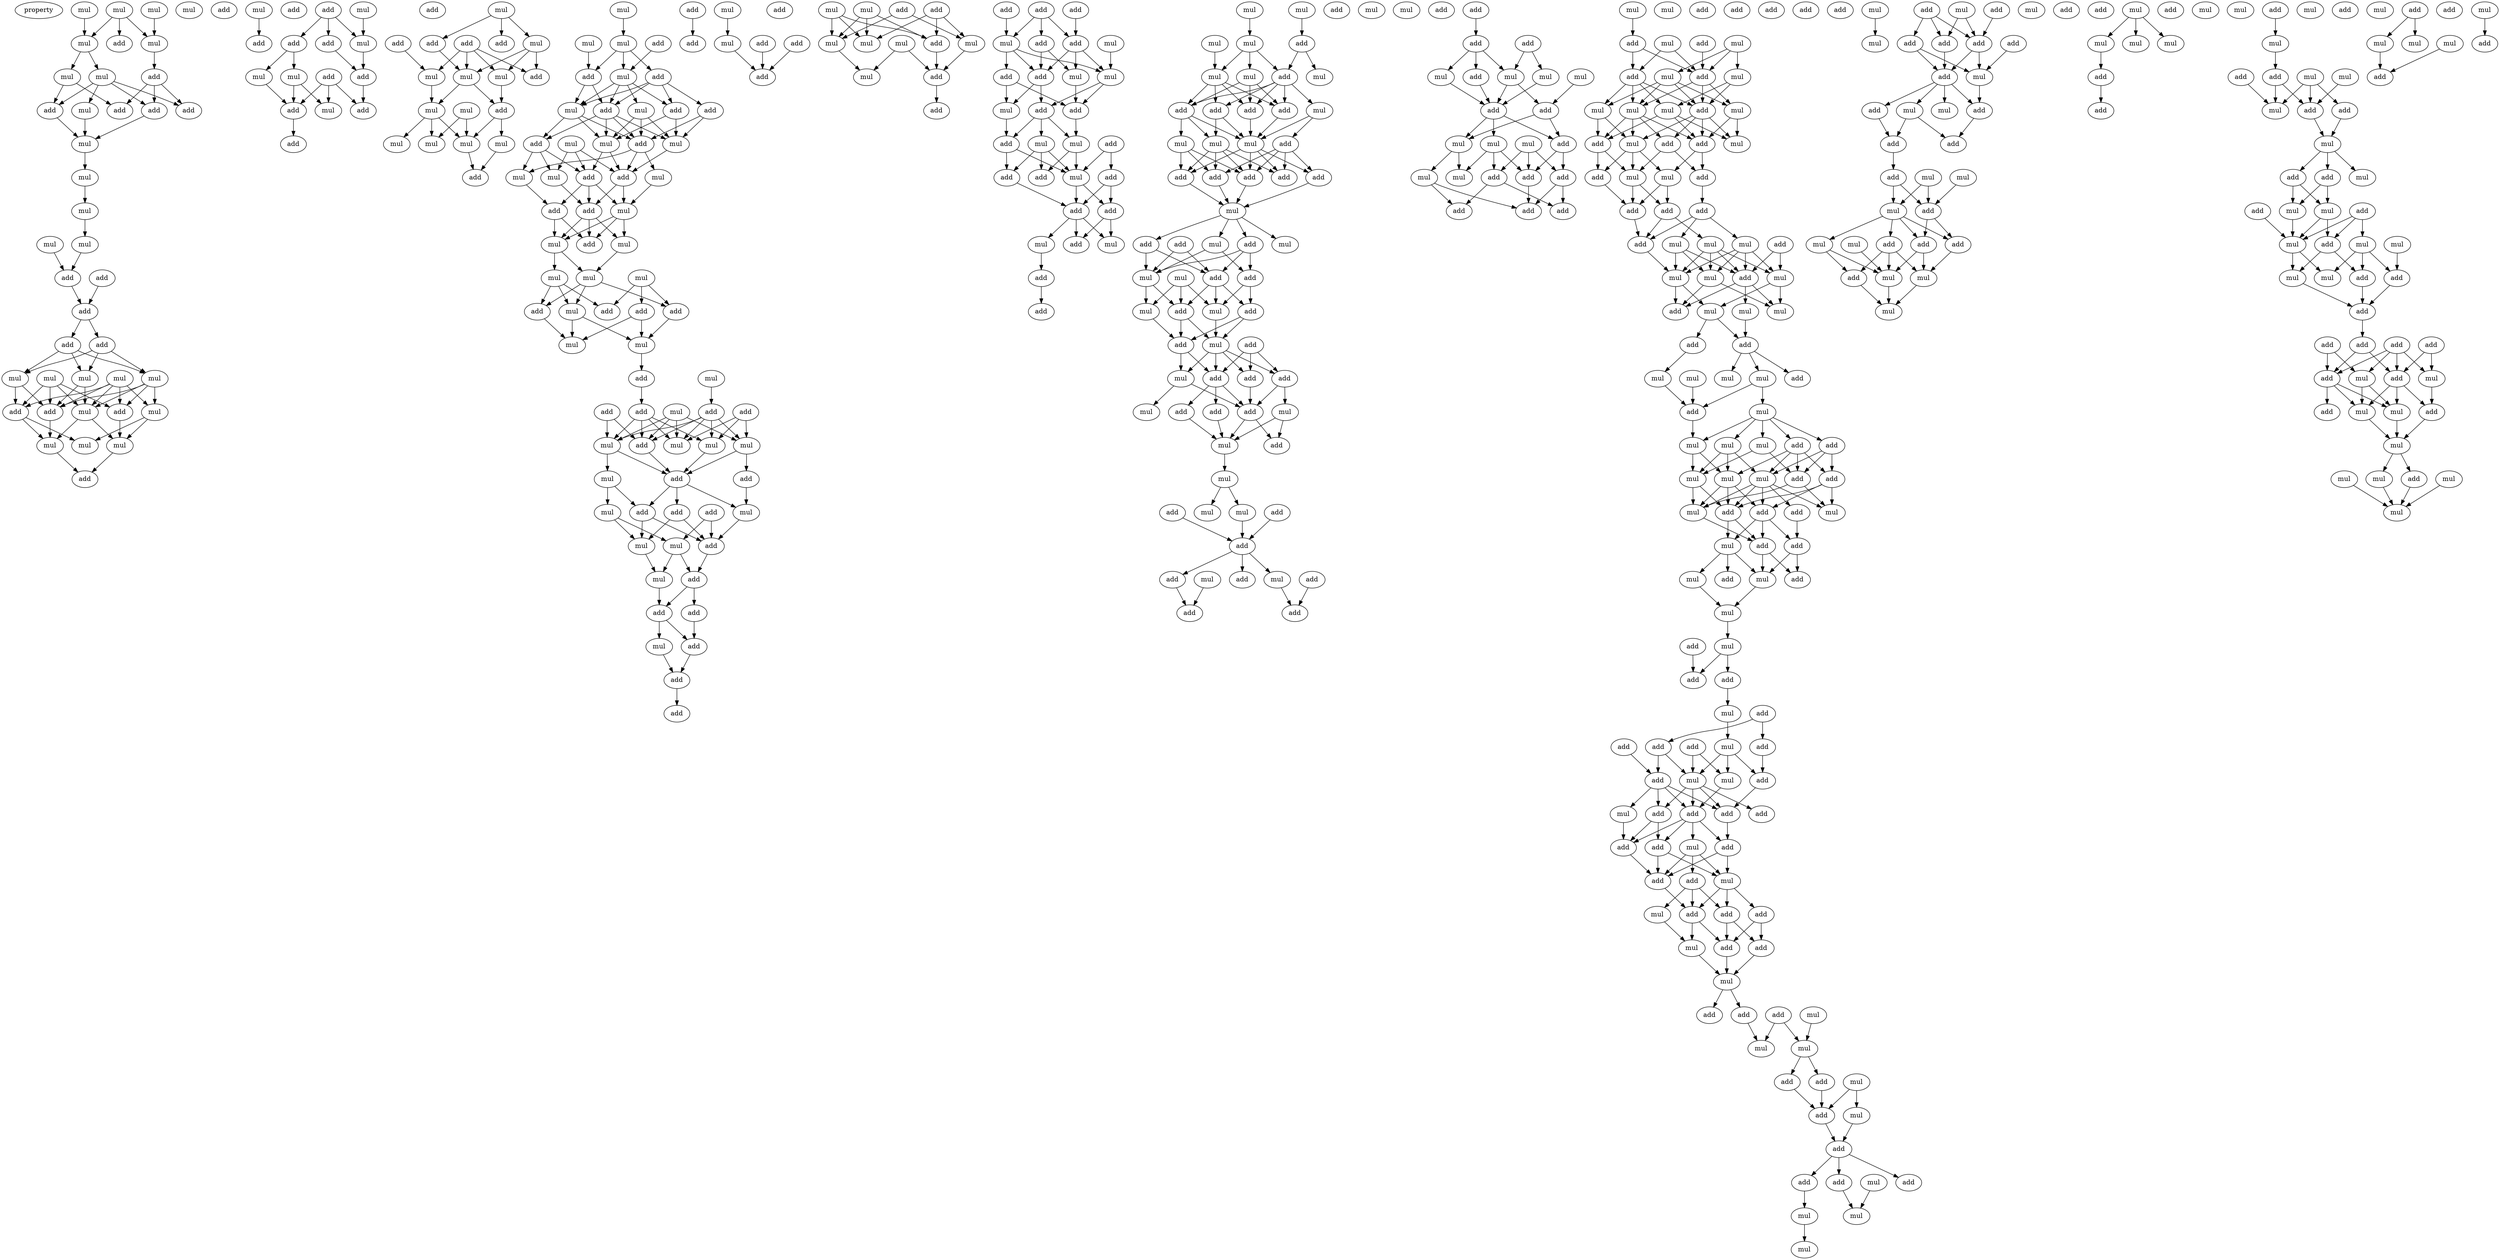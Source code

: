 digraph {
    node [fontcolor=black]
    property [mul=2,lf=1.4]
    0 [ label = mul ];
    1 [ label = mul ];
    2 [ label = mul ];
    3 [ label = add ];
    4 [ label = mul ];
    5 [ label = mul ];
    6 [ label = mul ];
    7 [ label = add ];
    8 [ label = add ];
    9 [ label = mul ];
    10 [ label = mul ];
    11 [ label = mul ];
    12 [ label = add ];
    13 [ label = add ];
    14 [ label = add ];
    15 [ label = add ];
    16 [ label = mul ];
    17 [ label = mul ];
    18 [ label = mul ];
    19 [ label = mul ];
    20 [ label = add ];
    21 [ label = mul ];
    22 [ label = mul ];
    23 [ label = add ];
    24 [ label = add ];
    25 [ label = add ];
    26 [ label = add ];
    27 [ label = add ];
    28 [ label = add ];
    29 [ label = mul ];
    30 [ label = mul ];
    31 [ label = mul ];
    32 [ label = mul ];
    33 [ label = mul ];
    34 [ label = add ];
    35 [ label = add ];
    36 [ label = add ];
    37 [ label = mul ];
    38 [ label = mul ];
    39 [ label = mul ];
    40 [ label = mul ];
    41 [ label = mul ];
    42 [ label = add ];
    43 [ label = add ];
    44 [ label = mul ];
    45 [ label = mul ];
    46 [ label = add ];
    47 [ label = add ];
    48 [ label = add ];
    49 [ label = mul ];
    50 [ label = add ];
    51 [ label = mul ];
    52 [ label = add ];
    53 [ label = add ];
    54 [ label = add ];
    55 [ label = mul ];
    56 [ label = add ];
    57 [ label = mul ];
    58 [ label = add ];
    59 [ label = mul ];
    60 [ label = add ];
    61 [ label = add ];
    62 [ label = add ];
    63 [ label = mul ];
    64 [ label = mul ];
    65 [ label = add ];
    66 [ label = mul ];
    67 [ label = mul ];
    68 [ label = add ];
    69 [ label = mul ];
    70 [ label = mul ];
    71 [ label = mul ];
    72 [ label = mul ];
    73 [ label = mul ];
    74 [ label = add ];
    75 [ label = mul ];
    76 [ label = add ];
    77 [ label = mul ];
    78 [ label = mul ];
    79 [ label = mul ];
    80 [ label = add ];
    81 [ label = add ];
    82 [ label = add ];
    83 [ label = mul ];
    84 [ label = mul ];
    85 [ label = add ];
    86 [ label = add ];
    87 [ label = mul ];
    88 [ label = mul ];
    89 [ label = mul ];
    90 [ label = add ];
    91 [ label = add ];
    92 [ label = mul ];
    93 [ label = mul ];
    94 [ label = mul ];
    95 [ label = add ];
    96 [ label = add ];
    97 [ label = add ];
    98 [ label = mul ];
    99 [ label = add ];
    100 [ label = add ];
    101 [ label = mul ];
    102 [ label = mul ];
    103 [ label = mul ];
    104 [ label = mul ];
    105 [ label = mul ];
    106 [ label = mul ];
    107 [ label = add ];
    108 [ label = add ];
    109 [ label = add ];
    110 [ label = add ];
    111 [ label = mul ];
    112 [ label = mul ];
    113 [ label = mul ];
    114 [ label = add ];
    115 [ label = mul ];
    116 [ label = add ];
    117 [ label = add ];
    118 [ label = add ];
    119 [ label = add ];
    120 [ label = mul ];
    121 [ label = mul ];
    122 [ label = mul ];
    123 [ label = mul ];
    124 [ label = add ];
    125 [ label = add ];
    126 [ label = mul ];
    127 [ label = add ];
    128 [ label = add ];
    129 [ label = mul ];
    130 [ label = add ];
    131 [ label = mul ];
    132 [ label = add ];
    133 [ label = mul ];
    134 [ label = add ];
    135 [ label = mul ];
    136 [ label = mul ];
    137 [ label = add ];
    138 [ label = add ];
    139 [ label = add ];
    140 [ label = mul ];
    141 [ label = add ];
    142 [ label = add ];
    143 [ label = add ];
    144 [ label = add ];
    145 [ label = add ];
    146 [ label = mul ];
    147 [ label = add ];
    148 [ label = add ];
    149 [ label = mul ];
    150 [ label = add ];
    151 [ label = add ];
    152 [ label = add ];
    153 [ label = add ];
    154 [ label = mul ];
    155 [ label = mul ];
    156 [ label = mul ];
    157 [ label = mul ];
    158 [ label = add ];
    159 [ label = mul ];
    160 [ label = mul ];
    161 [ label = mul ];
    162 [ label = add ];
    163 [ label = add ];
    164 [ label = add ];
    165 [ label = add ];
    166 [ label = add ];
    167 [ label = mul ];
    168 [ label = add ];
    169 [ label = mul ];
    170 [ label = add ];
    171 [ label = add ];
    172 [ label = mul ];
    173 [ label = add ];
    174 [ label = mul ];
    175 [ label = mul ];
    176 [ label = add ];
    177 [ label = add ];
    178 [ label = add ];
    179 [ label = mul ];
    180 [ label = add ];
    181 [ label = mul ];
    182 [ label = add ];
    183 [ label = add ];
    184 [ label = add ];
    185 [ label = mul ];
    186 [ label = add ];
    187 [ label = add ];
    188 [ label = add ];
    189 [ label = mul ];
    190 [ label = mul ];
    191 [ label = add ];
    192 [ label = add ];
    193 [ label = mul ];
    194 [ label = mul ];
    195 [ label = mul ];
    196 [ label = add ];
    197 [ label = mul ];
    198 [ label = add ];
    199 [ label = mul ];
    200 [ label = mul ];
    201 [ label = mul ];
    202 [ label = add ];
    203 [ label = add ];
    204 [ label = add ];
    205 [ label = add ];
    206 [ label = add ];
    207 [ label = mul ];
    208 [ label = add ];
    209 [ label = mul ];
    210 [ label = mul ];
    211 [ label = mul ];
    212 [ label = add ];
    213 [ label = add ];
    214 [ label = add ];
    215 [ label = add ];
    216 [ label = add ];
    217 [ label = mul ];
    218 [ label = add ];
    219 [ label = add ];
    220 [ label = mul ];
    221 [ label = add ];
    222 [ label = mul ];
    223 [ label = mul ];
    224 [ label = mul ];
    225 [ label = add ];
    226 [ label = add ];
    227 [ label = mul ];
    228 [ label = add ];
    229 [ label = mul ];
    230 [ label = add ];
    231 [ label = mul ];
    232 [ label = add ];
    233 [ label = add ];
    234 [ label = add ];
    235 [ label = mul ];
    236 [ label = add ];
    237 [ label = add ];
    238 [ label = mul ];
    239 [ label = add ];
    240 [ label = mul ];
    241 [ label = add ];
    242 [ label = add ];
    243 [ label = add ];
    244 [ label = mul ];
    245 [ label = mul ];
    246 [ label = mul ];
    247 [ label = add ];
    248 [ label = add ];
    249 [ label = mul ];
    250 [ label = mul ];
    251 [ label = add ];
    252 [ label = mul ];
    253 [ label = mul ];
    254 [ label = add ];
    255 [ label = add ];
    256 [ label = add ];
    257 [ label = mul ];
    258 [ label = add ];
    259 [ label = add ];
    260 [ label = add ];
    261 [ label = add ];
    262 [ label = add ];
    263 [ label = add ];
    264 [ label = mul ];
    265 [ label = add ];
    266 [ label = mul ];
    267 [ label = mul ];
    268 [ label = mul ];
    269 [ label = add ];
    270 [ label = add ];
    271 [ label = mul ];
    272 [ label = add ];
    273 [ label = mul ];
    274 [ label = mul ];
    275 [ label = add ];
    276 [ label = mul ];
    277 [ label = add ];
    278 [ label = mul ];
    279 [ label = add ];
    280 [ label = add ];
    281 [ label = add ];
    282 [ label = add ];
    283 [ label = mul ];
    284 [ label = add ];
    285 [ label = add ];
    286 [ label = mul ];
    287 [ label = mul ];
    288 [ label = mul ];
    289 [ label = mul ];
    290 [ label = add ];
    291 [ label = add ];
    292 [ label = mul ];
    293 [ label = mul ];
    294 [ label = mul ];
    295 [ label = mul ];
    296 [ label = add ];
    297 [ label = mul ];
    298 [ label = add ];
    299 [ label = mul ];
    300 [ label = add ];
    301 [ label = add ];
    302 [ label = add ];
    303 [ label = add ];
    304 [ label = mul ];
    305 [ label = mul ];
    306 [ label = add ];
    307 [ label = add ];
    308 [ label = add ];
    309 [ label = mul ];
    310 [ label = mul ];
    311 [ label = mul ];
    312 [ label = add ];
    313 [ label = add ];
    314 [ label = add ];
    315 [ label = mul ];
    316 [ label = mul ];
    317 [ label = mul ];
    318 [ label = add ];
    319 [ label = mul ];
    320 [ label = mul ];
    321 [ label = mul ];
    322 [ label = add ];
    323 [ label = add ];
    324 [ label = mul ];
    325 [ label = mul ];
    326 [ label = mul ];
    327 [ label = mul ];
    328 [ label = add ];
    329 [ label = add ];
    330 [ label = mul ];
    331 [ label = add ];
    332 [ label = mul ];
    333 [ label = mul ];
    334 [ label = add ];
    335 [ label = mul ];
    336 [ label = add ];
    337 [ label = mul ];
    338 [ label = mul ];
    339 [ label = mul ];
    340 [ label = add ];
    341 [ label = add ];
    342 [ label = mul ];
    343 [ label = add ];
    344 [ label = mul ];
    345 [ label = add ];
    346 [ label = add ];
    347 [ label = add ];
    348 [ label = mul ];
    349 [ label = add ];
    350 [ label = mul ];
    351 [ label = mul ];
    352 [ label = mul ];
    353 [ label = add ];
    354 [ label = mul ];
    355 [ label = add ];
    356 [ label = mul ];
    357 [ label = add ];
    358 [ label = add ];
    359 [ label = add ];
    360 [ label = mul ];
    361 [ label = add ];
    362 [ label = add ];
    363 [ label = add ];
    364 [ label = mul ];
    365 [ label = add ];
    366 [ label = add ];
    367 [ label = add ];
    368 [ label = mul ];
    369 [ label = mul ];
    370 [ label = add ];
    371 [ label = mul ];
    372 [ label = add ];
    373 [ label = add ];
    374 [ label = add ];
    375 [ label = mul ];
    376 [ label = add ];
    377 [ label = add ];
    378 [ label = add ];
    379 [ label = add ];
    380 [ label = mul ];
    381 [ label = add ];
    382 [ label = add ];
    383 [ label = mul ];
    384 [ label = add ];
    385 [ label = add ];
    386 [ label = mul ];
    387 [ label = add ];
    388 [ label = add ];
    389 [ label = mul ];
    390 [ label = add ];
    391 [ label = add ];
    392 [ label = mul ];
    393 [ label = add ];
    394 [ label = mul ];
    395 [ label = mul ];
    396 [ label = add ];
    397 [ label = add ];
    398 [ label = mul ];
    399 [ label = add ];
    400 [ label = add ];
    401 [ label = mul ];
    402 [ label = add ];
    403 [ label = add ];
    404 [ label = add ];
    405 [ label = add ];
    406 [ label = add ];
    407 [ label = mul ];
    408 [ label = mul ];
    409 [ label = mul ];
    410 [ label = mul ];
    411 [ label = add ];
    412 [ label = add ];
    413 [ label = add ];
    414 [ label = mul ];
    415 [ label = add ];
    416 [ label = mul ];
    417 [ label = mul ];
    418 [ label = add ];
    419 [ label = add ];
    420 [ label = mul ];
    421 [ label = add ];
    422 [ label = add ];
    423 [ label = add ];
    424 [ label = add ];
    425 [ label = mul ];
    426 [ label = mul ];
    427 [ label = add ];
    428 [ label = add ];
    429 [ label = mul ];
    430 [ label = add ];
    431 [ label = add ];
    432 [ label = add ];
    433 [ label = mul ];
    434 [ label = mul ];
    435 [ label = add ];
    436 [ label = add ];
    437 [ label = mul ];
    438 [ label = add ];
    439 [ label = add ];
    440 [ label = mul ];
    441 [ label = add ];
    442 [ label = mul ];
    443 [ label = add ];
    444 [ label = mul ];
    445 [ label = mul ];
    446 [ label = add ];
    447 [ label = mul ];
    448 [ label = mul ];
    449 [ label = mul ];
    450 [ label = mul ];
    451 [ label = add ];
    452 [ label = mul ];
    453 [ label = mul ];
    454 [ label = add ];
    455 [ label = add ];
    456 [ label = mul ];
    457 [ label = add ];
    458 [ label = mul ];
    459 [ label = add ];
    460 [ label = mul ];
    461 [ label = add ];
    462 [ label = add ];
    463 [ label = mul ];
    464 [ label = mul ];
    465 [ label = add ];
    466 [ label = add ];
    467 [ label = mul ];
    468 [ label = mul ];
    469 [ label = add ];
    470 [ label = add ];
    471 [ label = mul ];
    472 [ label = add ];
    473 [ label = mul ];
    474 [ label = add ];
    475 [ label = mul ];
    476 [ label = mul ];
    477 [ label = mul ];
    478 [ label = add ];
    479 [ label = mul ];
    480 [ label = mul ];
    481 [ label = mul ];
    482 [ label = add ];
    483 [ label = add ];
    484 [ label = add ];
    485 [ label = add ];
    486 [ label = add ];
    487 [ label = add ];
    488 [ label = add ];
    489 [ label = mul ];
    490 [ label = add ];
    491 [ label = mul ];
    492 [ label = mul ];
    493 [ label = add ];
    494 [ label = mul ];
    495 [ label = add ];
    496 [ label = mul ];
    497 [ label = add ];
    498 [ label = mul ];
    499 [ label = mul ];
    500 [ label = mul ];
    501 [ label = add ];
    502 [ label = mul ];
    503 [ label = mul ];
    504 [ label = add ];
    505 [ label = add ];
    506 [ label = mul ];
    507 [ label = mul ];
    508 [ label = mul ];
    509 [ label = mul ];
    510 [ label = add ];
    511 [ label = add ];
    0 -> 5 [ name = 0 ];
    2 -> 6 [ name = 1 ];
    4 -> 5 [ name = 2 ];
    4 -> 6 [ name = 3 ];
    4 -> 7 [ name = 4 ];
    5 -> 9 [ name = 5 ];
    5 -> 10 [ name = 6 ];
    6 -> 8 [ name = 7 ];
    8 -> 12 [ name = 8 ];
    8 -> 13 [ name = 9 ];
    8 -> 14 [ name = 10 ];
    9 -> 12 [ name = 11 ];
    9 -> 15 [ name = 12 ];
    10 -> 11 [ name = 13 ];
    10 -> 13 [ name = 14 ];
    10 -> 14 [ name = 15 ];
    10 -> 15 [ name = 16 ];
    11 -> 16 [ name = 17 ];
    14 -> 16 [ name = 18 ];
    15 -> 16 [ name = 19 ];
    16 -> 18 [ name = 20 ];
    17 -> 20 [ name = 21 ];
    18 -> 19 [ name = 22 ];
    19 -> 22 [ name = 23 ];
    21 -> 23 [ name = 24 ];
    22 -> 23 [ name = 25 ];
    23 -> 25 [ name = 26 ];
    24 -> 25 [ name = 27 ];
    25 -> 26 [ name = 28 ];
    25 -> 28 [ name = 29 ];
    26 -> 29 [ name = 30 ];
    26 -> 30 [ name = 31 ];
    26 -> 33 [ name = 32 ];
    28 -> 29 [ name = 33 ];
    28 -> 30 [ name = 34 ];
    28 -> 33 [ name = 35 ];
    29 -> 34 [ name = 36 ];
    29 -> 37 [ name = 37 ];
    30 -> 34 [ name = 38 ];
    30 -> 36 [ name = 39 ];
    30 -> 37 [ name = 40 ];
    30 -> 38 [ name = 41 ];
    31 -> 34 [ name = 42 ];
    31 -> 35 [ name = 43 ];
    31 -> 36 [ name = 44 ];
    31 -> 37 [ name = 45 ];
    31 -> 38 [ name = 46 ];
    32 -> 34 [ name = 47 ];
    32 -> 35 [ name = 48 ];
    32 -> 36 [ name = 49 ];
    32 -> 37 [ name = 50 ];
    33 -> 34 [ name = 51 ];
    33 -> 35 [ name = 52 ];
    34 -> 40 [ name = 53 ];
    35 -> 39 [ name = 54 ];
    35 -> 40 [ name = 55 ];
    36 -> 41 [ name = 56 ];
    37 -> 40 [ name = 57 ];
    37 -> 41 [ name = 58 ];
    38 -> 39 [ name = 59 ];
    38 -> 41 [ name = 60 ];
    40 -> 42 [ name = 61 ];
    41 -> 42 [ name = 62 ];
    43 -> 45 [ name = 63 ];
    43 -> 46 [ name = 64 ];
    43 -> 47 [ name = 65 ];
    44 -> 45 [ name = 66 ];
    45 -> 50 [ name = 67 ];
    46 -> 50 [ name = 68 ];
    47 -> 49 [ name = 69 ];
    47 -> 51 [ name = 70 ];
    48 -> 53 [ name = 71 ];
    48 -> 54 [ name = 72 ];
    48 -> 55 [ name = 73 ];
    49 -> 53 [ name = 74 ];
    49 -> 55 [ name = 75 ];
    50 -> 54 [ name = 76 ];
    51 -> 53 [ name = 77 ];
    53 -> 56 [ name = 78 ];
    57 -> 59 [ name = 79 ];
    57 -> 61 [ name = 80 ];
    57 -> 62 [ name = 81 ];
    58 -> 63 [ name = 82 ];
    59 -> 64 [ name = 83 ];
    59 -> 65 [ name = 84 ];
    59 -> 66 [ name = 85 ];
    60 -> 63 [ name = 86 ];
    60 -> 64 [ name = 87 ];
    60 -> 65 [ name = 88 ];
    60 -> 66 [ name = 89 ];
    62 -> 64 [ name = 90 ];
    63 -> 67 [ name = 91 ];
    64 -> 67 [ name = 92 ];
    64 -> 68 [ name = 93 ];
    66 -> 68 [ name = 94 ];
    67 -> 71 [ name = 95 ];
    67 -> 72 [ name = 96 ];
    67 -> 73 [ name = 97 ];
    68 -> 70 [ name = 98 ];
    68 -> 72 [ name = 99 ];
    69 -> 71 [ name = 100 ];
    69 -> 72 [ name = 101 ];
    70 -> 74 [ name = 102 ];
    72 -> 74 [ name = 103 ];
    75 -> 78 [ name = 104 ];
    76 -> 79 [ name = 105 ];
    77 -> 81 [ name = 106 ];
    78 -> 79 [ name = 107 ];
    78 -> 80 [ name = 108 ];
    78 -> 81 [ name = 109 ];
    79 -> 82 [ name = 110 ];
    79 -> 83 [ name = 111 ];
    79 -> 84 [ name = 112 ];
    79 -> 85 [ name = 113 ];
    80 -> 82 [ name = 114 ];
    80 -> 84 [ name = 115 ];
    80 -> 85 [ name = 116 ];
    80 -> 86 [ name = 117 ];
    81 -> 82 [ name = 118 ];
    81 -> 84 [ name = 119 ];
    82 -> 87 [ name = 120 ];
    82 -> 88 [ name = 121 ];
    82 -> 90 [ name = 122 ];
    82 -> 91 [ name = 123 ];
    83 -> 87 [ name = 124 ];
    83 -> 88 [ name = 125 ];
    83 -> 90 [ name = 126 ];
    84 -> 87 [ name = 127 ];
    84 -> 90 [ name = 128 ];
    84 -> 91 [ name = 129 ];
    85 -> 87 [ name = 130 ];
    85 -> 88 [ name = 131 ];
    86 -> 88 [ name = 132 ];
    86 -> 90 [ name = 133 ];
    87 -> 95 [ name = 134 ];
    87 -> 96 [ name = 135 ];
    88 -> 95 [ name = 136 ];
    89 -> 94 [ name = 137 ];
    89 -> 95 [ name = 138 ];
    89 -> 96 [ name = 139 ];
    90 -> 92 [ name = 140 ];
    90 -> 93 [ name = 141 ];
    90 -> 95 [ name = 142 ];
    91 -> 92 [ name = 143 ];
    91 -> 94 [ name = 144 ];
    91 -> 96 [ name = 145 ];
    92 -> 97 [ name = 146 ];
    93 -> 98 [ name = 147 ];
    94 -> 99 [ name = 148 ];
    95 -> 98 [ name = 149 ];
    95 -> 99 [ name = 150 ];
    96 -> 97 [ name = 151 ];
    96 -> 98 [ name = 152 ];
    96 -> 99 [ name = 153 ];
    97 -> 100 [ name = 154 ];
    97 -> 101 [ name = 155 ];
    98 -> 100 [ name = 156 ];
    98 -> 101 [ name = 157 ];
    98 -> 102 [ name = 158 ];
    99 -> 100 [ name = 159 ];
    99 -> 101 [ name = 160 ];
    99 -> 102 [ name = 161 ];
    101 -> 103 [ name = 162 ];
    101 -> 105 [ name = 163 ];
    102 -> 105 [ name = 164 ];
    103 -> 106 [ name = 165 ];
    103 -> 109 [ name = 166 ];
    103 -> 110 [ name = 167 ];
    104 -> 107 [ name = 168 ];
    104 -> 108 [ name = 169 ];
    104 -> 110 [ name = 170 ];
    105 -> 106 [ name = 171 ];
    105 -> 108 [ name = 172 ];
    105 -> 109 [ name = 173 ];
    106 -> 111 [ name = 174 ];
    106 -> 112 [ name = 175 ];
    107 -> 111 [ name = 176 ];
    107 -> 112 [ name = 177 ];
    108 -> 111 [ name = 178 ];
    109 -> 112 [ name = 179 ];
    111 -> 114 [ name = 180 ];
    113 -> 118 [ name = 181 ];
    114 -> 119 [ name = 182 ];
    115 -> 120 [ name = 183 ];
    115 -> 122 [ name = 184 ];
    115 -> 123 [ name = 185 ];
    115 -> 124 [ name = 186 ];
    116 -> 123 [ name = 187 ];
    116 -> 124 [ name = 188 ];
    117 -> 120 [ name = 189 ];
    117 -> 121 [ name = 190 ];
    117 -> 122 [ name = 191 ];
    118 -> 120 [ name = 192 ];
    118 -> 121 [ name = 193 ];
    118 -> 122 [ name = 194 ];
    118 -> 123 [ name = 195 ];
    118 -> 124 [ name = 196 ];
    119 -> 121 [ name = 197 ];
    119 -> 122 [ name = 198 ];
    119 -> 123 [ name = 199 ];
    119 -> 124 [ name = 200 ];
    120 -> 125 [ name = 201 ];
    120 -> 127 [ name = 202 ];
    121 -> 127 [ name = 203 ];
    123 -> 126 [ name = 204 ];
    123 -> 127 [ name = 205 ];
    124 -> 127 [ name = 206 ];
    125 -> 129 [ name = 207 ];
    126 -> 131 [ name = 208 ];
    126 -> 132 [ name = 209 ];
    127 -> 128 [ name = 210 ];
    127 -> 129 [ name = 211 ];
    127 -> 132 [ name = 212 ];
    128 -> 134 [ name = 213 ];
    128 -> 135 [ name = 214 ];
    129 -> 134 [ name = 215 ];
    130 -> 133 [ name = 216 ];
    130 -> 134 [ name = 217 ];
    131 -> 133 [ name = 218 ];
    131 -> 135 [ name = 219 ];
    132 -> 134 [ name = 220 ];
    132 -> 135 [ name = 221 ];
    133 -> 136 [ name = 222 ];
    133 -> 137 [ name = 223 ];
    134 -> 137 [ name = 224 ];
    135 -> 136 [ name = 225 ];
    136 -> 138 [ name = 226 ];
    137 -> 138 [ name = 227 ];
    137 -> 139 [ name = 228 ];
    138 -> 140 [ name = 229 ];
    138 -> 141 [ name = 230 ];
    139 -> 141 [ name = 231 ];
    140 -> 142 [ name = 232 ];
    141 -> 142 [ name = 233 ];
    142 -> 143 [ name = 234 ];
    144 -> 145 [ name = 235 ];
    146 -> 149 [ name = 236 ];
    147 -> 150 [ name = 237 ];
    148 -> 150 [ name = 238 ];
    149 -> 150 [ name = 239 ];
    152 -> 156 [ name = 240 ];
    152 -> 160 [ name = 241 ];
    153 -> 156 [ name = 242 ];
    153 -> 157 [ name = 243 ];
    153 -> 158 [ name = 244 ];
    154 -> 157 [ name = 245 ];
    154 -> 158 [ name = 246 ];
    154 -> 160 [ name = 247 ];
    155 -> 157 [ name = 248 ];
    155 -> 158 [ name = 249 ];
    155 -> 160 [ name = 250 ];
    156 -> 162 [ name = 251 ];
    158 -> 162 [ name = 252 ];
    159 -> 161 [ name = 253 ];
    159 -> 162 [ name = 254 ];
    160 -> 161 [ name = 255 ];
    162 -> 163 [ name = 256 ];
    164 -> 169 [ name = 257 ];
    165 -> 168 [ name = 258 ];
    165 -> 169 [ name = 259 ];
    165 -> 170 [ name = 260 ];
    166 -> 168 [ name = 261 ];
    167 -> 172 [ name = 262 ];
    168 -> 171 [ name = 263 ];
    168 -> 172 [ name = 264 ];
    168 -> 174 [ name = 265 ];
    169 -> 171 [ name = 266 ];
    169 -> 172 [ name = 267 ];
    169 -> 173 [ name = 268 ];
    170 -> 171 [ name = 269 ];
    170 -> 174 [ name = 270 ];
    171 -> 175 [ name = 271 ];
    171 -> 177 [ name = 272 ];
    172 -> 176 [ name = 273 ];
    172 -> 177 [ name = 274 ];
    173 -> 175 [ name = 275 ];
    173 -> 176 [ name = 276 ];
    174 -> 176 [ name = 277 ];
    175 -> 180 [ name = 278 ];
    176 -> 181 [ name = 279 ];
    177 -> 179 [ name = 280 ];
    177 -> 180 [ name = 281 ];
    177 -> 181 [ name = 282 ];
    178 -> 184 [ name = 283 ];
    178 -> 185 [ name = 284 ];
    179 -> 182 [ name = 285 ];
    179 -> 183 [ name = 286 ];
    179 -> 185 [ name = 287 ];
    180 -> 182 [ name = 288 ];
    180 -> 185 [ name = 289 ];
    181 -> 183 [ name = 290 ];
    181 -> 185 [ name = 291 ];
    182 -> 186 [ name = 292 ];
    184 -> 186 [ name = 293 ];
    184 -> 187 [ name = 294 ];
    185 -> 186 [ name = 295 ];
    185 -> 187 [ name = 296 ];
    186 -> 188 [ name = 297 ];
    186 -> 189 [ name = 298 ];
    186 -> 190 [ name = 299 ];
    187 -> 188 [ name = 300 ];
    187 -> 189 [ name = 301 ];
    190 -> 191 [ name = 302 ];
    191 -> 192 [ name = 303 ];
    193 -> 195 [ name = 304 ];
    194 -> 198 [ name = 305 ];
    195 -> 200 [ name = 306 ];
    195 -> 201 [ name = 307 ];
    195 -> 202 [ name = 308 ];
    197 -> 200 [ name = 309 ];
    198 -> 199 [ name = 310 ];
    198 -> 202 [ name = 311 ];
    200 -> 203 [ name = 312 ];
    200 -> 204 [ name = 313 ];
    200 -> 205 [ name = 314 ];
    200 -> 206 [ name = 315 ];
    201 -> 203 [ name = 316 ];
    201 -> 204 [ name = 317 ];
    201 -> 205 [ name = 318 ];
    202 -> 203 [ name = 319 ];
    202 -> 204 [ name = 320 ];
    202 -> 205 [ name = 321 ];
    202 -> 206 [ name = 322 ];
    202 -> 207 [ name = 323 ];
    203 -> 209 [ name = 324 ];
    203 -> 210 [ name = 325 ];
    203 -> 211 [ name = 326 ];
    204 -> 210 [ name = 327 ];
    205 -> 210 [ name = 328 ];
    206 -> 210 [ name = 329 ];
    206 -> 211 [ name = 330 ];
    207 -> 208 [ name = 331 ];
    207 -> 210 [ name = 332 ];
    208 -> 212 [ name = 333 ];
    208 -> 213 [ name = 334 ];
    208 -> 214 [ name = 335 ];
    208 -> 215 [ name = 336 ];
    209 -> 212 [ name = 337 ];
    209 -> 215 [ name = 338 ];
    209 -> 216 [ name = 339 ];
    210 -> 213 [ name = 340 ];
    210 -> 214 [ name = 341 ];
    210 -> 215 [ name = 342 ];
    210 -> 216 [ name = 343 ];
    211 -> 212 [ name = 344 ];
    211 -> 213 [ name = 345 ];
    211 -> 215 [ name = 346 ];
    211 -> 216 [ name = 347 ];
    212 -> 217 [ name = 348 ];
    214 -> 217 [ name = 349 ];
    215 -> 217 [ name = 350 ];
    216 -> 217 [ name = 351 ];
    217 -> 218 [ name = 352 ];
    217 -> 220 [ name = 353 ];
    217 -> 221 [ name = 354 ];
    217 -> 222 [ name = 355 ];
    218 -> 223 [ name = 356 ];
    218 -> 225 [ name = 357 ];
    218 -> 226 [ name = 358 ];
    219 -> 223 [ name = 359 ];
    219 -> 226 [ name = 360 ];
    221 -> 223 [ name = 361 ];
    221 -> 226 [ name = 362 ];
    222 -> 223 [ name = 363 ];
    222 -> 225 [ name = 364 ];
    223 -> 228 [ name = 365 ];
    223 -> 229 [ name = 366 ];
    224 -> 227 [ name = 367 ];
    224 -> 228 [ name = 368 ];
    224 -> 229 [ name = 369 ];
    225 -> 227 [ name = 370 ];
    225 -> 230 [ name = 371 ];
    226 -> 227 [ name = 372 ];
    226 -> 228 [ name = 373 ];
    226 -> 230 [ name = 374 ];
    227 -> 231 [ name = 375 ];
    228 -> 231 [ name = 376 ];
    228 -> 232 [ name = 377 ];
    229 -> 232 [ name = 378 ];
    230 -> 231 [ name = 379 ];
    230 -> 232 [ name = 380 ];
    231 -> 234 [ name = 381 ];
    231 -> 235 [ name = 382 ];
    231 -> 236 [ name = 383 ];
    231 -> 237 [ name = 384 ];
    232 -> 234 [ name = 385 ];
    232 -> 235 [ name = 386 ];
    233 -> 234 [ name = 387 ];
    233 -> 236 [ name = 388 ];
    233 -> 237 [ name = 389 ];
    234 -> 239 [ name = 390 ];
    234 -> 241 [ name = 391 ];
    234 -> 242 [ name = 392 ];
    235 -> 240 [ name = 393 ];
    235 -> 242 [ name = 394 ];
    236 -> 238 [ name = 395 ];
    236 -> 242 [ name = 396 ];
    237 -> 242 [ name = 397 ];
    238 -> 243 [ name = 398 ];
    238 -> 244 [ name = 399 ];
    239 -> 244 [ name = 400 ];
    241 -> 244 [ name = 401 ];
    242 -> 243 [ name = 402 ];
    242 -> 244 [ name = 403 ];
    244 -> 245 [ name = 404 ];
    245 -> 249 [ name = 405 ];
    245 -> 250 [ name = 406 ];
    247 -> 251 [ name = 407 ];
    248 -> 251 [ name = 408 ];
    249 -> 251 [ name = 409 ];
    251 -> 253 [ name = 410 ];
    251 -> 254 [ name = 411 ];
    251 -> 256 [ name = 412 ];
    252 -> 258 [ name = 413 ];
    253 -> 259 [ name = 414 ];
    254 -> 258 [ name = 415 ];
    255 -> 259 [ name = 416 ];
    261 -> 263 [ name = 417 ];
    262 -> 266 [ name = 418 ];
    262 -> 267 [ name = 419 ];
    263 -> 265 [ name = 420 ];
    263 -> 266 [ name = 421 ];
    263 -> 268 [ name = 422 ];
    264 -> 270 [ name = 423 ];
    265 -> 269 [ name = 424 ];
    266 -> 269 [ name = 425 ];
    266 -> 270 [ name = 426 ];
    267 -> 269 [ name = 427 ];
    268 -> 269 [ name = 428 ];
    269 -> 271 [ name = 429 ];
    269 -> 272 [ name = 430 ];
    269 -> 274 [ name = 431 ];
    270 -> 272 [ name = 432 ];
    270 -> 274 [ name = 433 ];
    271 -> 275 [ name = 434 ];
    271 -> 276 [ name = 435 ];
    271 -> 279 [ name = 436 ];
    272 -> 277 [ name = 437 ];
    272 -> 279 [ name = 438 ];
    273 -> 275 [ name = 439 ];
    273 -> 277 [ name = 440 ];
    273 -> 279 [ name = 441 ];
    274 -> 276 [ name = 442 ];
    274 -> 278 [ name = 443 ];
    275 -> 281 [ name = 444 ];
    275 -> 282 [ name = 445 ];
    277 -> 280 [ name = 446 ];
    277 -> 282 [ name = 447 ];
    278 -> 280 [ name = 448 ];
    278 -> 281 [ name = 449 ];
    279 -> 280 [ name = 450 ];
    283 -> 285 [ name = 451 ];
    284 -> 290 [ name = 452 ];
    285 -> 290 [ name = 453 ];
    285 -> 291 [ name = 454 ];
    286 -> 288 [ name = 455 ];
    286 -> 289 [ name = 456 ];
    286 -> 290 [ name = 457 ];
    287 -> 290 [ name = 458 ];
    287 -> 291 [ name = 459 ];
    288 -> 292 [ name = 460 ];
    288 -> 294 [ name = 461 ];
    288 -> 295 [ name = 462 ];
    288 -> 296 [ name = 463 ];
    289 -> 293 [ name = 464 ];
    289 -> 296 [ name = 465 ];
    290 -> 292 [ name = 466 ];
    290 -> 295 [ name = 467 ];
    290 -> 296 [ name = 468 ];
    291 -> 293 [ name = 469 ];
    291 -> 294 [ name = 470 ];
    291 -> 295 [ name = 471 ];
    291 -> 296 [ name = 472 ];
    292 -> 298 [ name = 473 ];
    292 -> 299 [ name = 474 ];
    293 -> 298 [ name = 475 ];
    293 -> 299 [ name = 476 ];
    293 -> 301 [ name = 477 ];
    294 -> 297 [ name = 478 ];
    294 -> 301 [ name = 479 ];
    295 -> 297 [ name = 480 ];
    295 -> 298 [ name = 481 ];
    295 -> 300 [ name = 482 ];
    295 -> 301 [ name = 483 ];
    296 -> 297 [ name = 484 ];
    296 -> 298 [ name = 485 ];
    296 -> 299 [ name = 486 ];
    296 -> 300 [ name = 487 ];
    297 -> 302 [ name = 488 ];
    297 -> 304 [ name = 489 ];
    297 -> 305 [ name = 490 ];
    298 -> 303 [ name = 491 ];
    298 -> 304 [ name = 492 ];
    300 -> 303 [ name = 493 ];
    300 -> 305 [ name = 494 ];
    301 -> 302 [ name = 495 ];
    301 -> 305 [ name = 496 ];
    302 -> 307 [ name = 497 ];
    303 -> 306 [ name = 498 ];
    304 -> 307 [ name = 499 ];
    304 -> 308 [ name = 500 ];
    305 -> 307 [ name = 501 ];
    305 -> 308 [ name = 502 ];
    306 -> 309 [ name = 503 ];
    306 -> 311 [ name = 504 ];
    306 -> 312 [ name = 505 ];
    307 -> 312 [ name = 506 ];
    308 -> 310 [ name = 507 ];
    308 -> 312 [ name = 508 ];
    309 -> 314 [ name = 509 ];
    309 -> 315 [ name = 510 ];
    309 -> 316 [ name = 511 ];
    310 -> 314 [ name = 512 ];
    310 -> 315 [ name = 513 ];
    310 -> 316 [ name = 514 ];
    310 -> 317 [ name = 515 ];
    311 -> 314 [ name = 516 ];
    311 -> 315 [ name = 517 ];
    311 -> 316 [ name = 518 ];
    311 -> 317 [ name = 519 ];
    312 -> 316 [ name = 520 ];
    313 -> 314 [ name = 521 ];
    313 -> 317 [ name = 522 ];
    314 -> 318 [ name = 523 ];
    314 -> 320 [ name = 524 ];
    314 -> 321 [ name = 525 ];
    315 -> 318 [ name = 526 ];
    315 -> 321 [ name = 527 ];
    316 -> 318 [ name = 528 ];
    316 -> 319 [ name = 529 ];
    317 -> 319 [ name = 530 ];
    317 -> 321 [ name = 531 ];
    319 -> 322 [ name = 532 ];
    319 -> 323 [ name = 533 ];
    320 -> 323 [ name = 534 ];
    322 -> 327 [ name = 535 ];
    323 -> 325 [ name = 536 ];
    323 -> 326 [ name = 537 ];
    323 -> 328 [ name = 538 ];
    324 -> 329 [ name = 539 ];
    325 -> 329 [ name = 540 ];
    325 -> 330 [ name = 541 ];
    327 -> 329 [ name = 542 ];
    329 -> 335 [ name = 543 ];
    330 -> 331 [ name = 544 ];
    330 -> 332 [ name = 545 ];
    330 -> 333 [ name = 546 ];
    330 -> 334 [ name = 547 ];
    330 -> 335 [ name = 548 ];
    331 -> 336 [ name = 549 ];
    331 -> 339 [ name = 550 ];
    331 -> 340 [ name = 551 ];
    332 -> 337 [ name = 552 ];
    332 -> 338 [ name = 553 ];
    332 -> 339 [ name = 554 ];
    333 -> 338 [ name = 555 ];
    333 -> 340 [ name = 556 ];
    334 -> 336 [ name = 557 ];
    334 -> 337 [ name = 558 ];
    334 -> 339 [ name = 559 ];
    334 -> 340 [ name = 560 ];
    335 -> 337 [ name = 561 ];
    335 -> 338 [ name = 562 ];
    336 -> 341 [ name = 563 ];
    336 -> 344 [ name = 564 ];
    336 -> 345 [ name = 565 ];
    337 -> 341 [ name = 566 ];
    337 -> 342 [ name = 567 ];
    337 -> 345 [ name = 568 ];
    338 -> 341 [ name = 569 ];
    338 -> 342 [ name = 570 ];
    339 -> 341 [ name = 571 ];
    339 -> 342 [ name = 572 ];
    339 -> 343 [ name = 573 ];
    339 -> 344 [ name = 574 ];
    339 -> 345 [ name = 575 ];
    340 -> 342 [ name = 576 ];
    340 -> 344 [ name = 577 ];
    341 -> 347 [ name = 578 ];
    341 -> 348 [ name = 579 ];
    342 -> 347 [ name = 580 ];
    343 -> 346 [ name = 581 ];
    345 -> 346 [ name = 582 ];
    345 -> 347 [ name = 583 ];
    345 -> 348 [ name = 584 ];
    346 -> 351 [ name = 585 ];
    346 -> 353 [ name = 586 ];
    347 -> 351 [ name = 587 ];
    347 -> 353 [ name = 588 ];
    348 -> 349 [ name = 589 ];
    348 -> 350 [ name = 590 ];
    348 -> 351 [ name = 591 ];
    350 -> 354 [ name = 592 ];
    351 -> 354 [ name = 593 ];
    354 -> 356 [ name = 594 ];
    355 -> 357 [ name = 595 ];
    356 -> 357 [ name = 596 ];
    356 -> 358 [ name = 597 ];
    358 -> 360 [ name = 598 ];
    359 -> 362 [ name = 599 ];
    359 -> 363 [ name = 600 ];
    360 -> 364 [ name = 601 ];
    361 -> 367 [ name = 602 ];
    362 -> 366 [ name = 603 ];
    363 -> 367 [ name = 604 ];
    363 -> 368 [ name = 605 ];
    364 -> 366 [ name = 606 ];
    364 -> 368 [ name = 607 ];
    364 -> 369 [ name = 608 ];
    365 -> 368 [ name = 609 ];
    365 -> 369 [ name = 610 ];
    366 -> 370 [ name = 611 ];
    367 -> 370 [ name = 612 ];
    367 -> 371 [ name = 613 ];
    367 -> 373 [ name = 614 ];
    367 -> 374 [ name = 615 ];
    368 -> 370 [ name = 616 ];
    368 -> 372 [ name = 617 ];
    368 -> 373 [ name = 618 ];
    368 -> 374 [ name = 619 ];
    369 -> 373 [ name = 620 ];
    370 -> 378 [ name = 621 ];
    371 -> 377 [ name = 622 ];
    373 -> 375 [ name = 623 ];
    373 -> 376 [ name = 624 ];
    373 -> 377 [ name = 625 ];
    373 -> 378 [ name = 626 ];
    374 -> 376 [ name = 627 ];
    374 -> 377 [ name = 628 ];
    375 -> 379 [ name = 629 ];
    375 -> 380 [ name = 630 ];
    375 -> 381 [ name = 631 ];
    376 -> 379 [ name = 632 ];
    376 -> 380 [ name = 633 ];
    377 -> 379 [ name = 634 ];
    378 -> 379 [ name = 635 ];
    378 -> 380 [ name = 636 ];
    379 -> 385 [ name = 637 ];
    380 -> 382 [ name = 638 ];
    380 -> 384 [ name = 639 ];
    380 -> 385 [ name = 640 ];
    381 -> 383 [ name = 641 ];
    381 -> 384 [ name = 642 ];
    381 -> 385 [ name = 643 ];
    382 -> 387 [ name = 644 ];
    382 -> 388 [ name = 645 ];
    383 -> 386 [ name = 646 ];
    384 -> 387 [ name = 647 ];
    384 -> 388 [ name = 648 ];
    385 -> 386 [ name = 649 ];
    385 -> 388 [ name = 650 ];
    386 -> 389 [ name = 651 ];
    387 -> 389 [ name = 652 ];
    388 -> 389 [ name = 653 ];
    389 -> 391 [ name = 654 ];
    389 -> 393 [ name = 655 ];
    390 -> 394 [ name = 656 ];
    390 -> 395 [ name = 657 ];
    392 -> 394 [ name = 658 ];
    393 -> 395 [ name = 659 ];
    394 -> 396 [ name = 660 ];
    394 -> 397 [ name = 661 ];
    396 -> 400 [ name = 662 ];
    397 -> 400 [ name = 663 ];
    398 -> 400 [ name = 664 ];
    398 -> 401 [ name = 665 ];
    400 -> 402 [ name = 666 ];
    401 -> 402 [ name = 667 ];
    402 -> 404 [ name = 668 ];
    402 -> 405 [ name = 669 ];
    402 -> 406 [ name = 670 ];
    404 -> 408 [ name = 671 ];
    405 -> 409 [ name = 672 ];
    407 -> 409 [ name = 673 ];
    408 -> 410 [ name = 674 ];
    414 -> 416 [ name = 675 ];
    415 -> 419 [ name = 676 ];
    415 -> 422 [ name = 677 ];
    415 -> 423 [ name = 678 ];
    417 -> 419 [ name = 679 ];
    417 -> 422 [ name = 680 ];
    418 -> 422 [ name = 681 ];
    419 -> 424 [ name = 682 ];
    421 -> 425 [ name = 683 ];
    422 -> 424 [ name = 684 ];
    422 -> 425 [ name = 685 ];
    423 -> 424 [ name = 686 ];
    423 -> 425 [ name = 687 ];
    424 -> 426 [ name = 688 ];
    424 -> 428 [ name = 689 ];
    424 -> 429 [ name = 690 ];
    424 -> 430 [ name = 691 ];
    425 -> 428 [ name = 692 ];
    426 -> 431 [ name = 693 ];
    426 -> 432 [ name = 694 ];
    428 -> 432 [ name = 695 ];
    430 -> 431 [ name = 696 ];
    431 -> 435 [ name = 697 ];
    433 -> 436 [ name = 698 ];
    434 -> 436 [ name = 699 ];
    434 -> 437 [ name = 700 ];
    435 -> 436 [ name = 701 ];
    435 -> 437 [ name = 702 ];
    436 -> 438 [ name = 703 ];
    436 -> 441 [ name = 704 ];
    437 -> 438 [ name = 705 ];
    437 -> 439 [ name = 706 ];
    437 -> 440 [ name = 707 ];
    437 -> 441 [ name = 708 ];
    438 -> 444 [ name = 709 ];
    439 -> 443 [ name = 710 ];
    439 -> 444 [ name = 711 ];
    439 -> 445 [ name = 712 ];
    440 -> 443 [ name = 713 ];
    440 -> 445 [ name = 714 ];
    441 -> 444 [ name = 715 ];
    441 -> 445 [ name = 716 ];
    442 -> 445 [ name = 717 ];
    443 -> 447 [ name = 718 ];
    444 -> 447 [ name = 719 ];
    445 -> 447 [ name = 720 ];
    448 -> 449 [ name = 721 ];
    448 -> 450 [ name = 722 ];
    448 -> 453 [ name = 723 ];
    449 -> 454 [ name = 724 ];
    454 -> 455 [ name = 725 ];
    457 -> 460 [ name = 726 ];
    460 -> 461 [ name = 727 ];
    461 -> 466 [ name = 728 ];
    461 -> 467 [ name = 729 ];
    462 -> 467 [ name = 730 ];
    463 -> 466 [ name = 731 ];
    464 -> 465 [ name = 732 ];
    464 -> 466 [ name = 733 ];
    464 -> 467 [ name = 734 ];
    465 -> 468 [ name = 735 ];
    466 -> 468 [ name = 736 ];
    468 -> 469 [ name = 737 ];
    468 -> 470 [ name = 738 ];
    468 -> 471 [ name = 739 ];
    469 -> 473 [ name = 740 ];
    469 -> 475 [ name = 741 ];
    470 -> 473 [ name = 742 ];
    470 -> 475 [ name = 743 ];
    472 -> 476 [ name = 744 ];
    473 -> 476 [ name = 745 ];
    474 -> 476 [ name = 746 ];
    474 -> 478 [ name = 747 ];
    474 -> 479 [ name = 748 ];
    475 -> 476 [ name = 749 ];
    475 -> 478 [ name = 750 ];
    476 -> 480 [ name = 751 ];
    476 -> 481 [ name = 752 ];
    477 -> 483 [ name = 753 ];
    478 -> 480 [ name = 754 ];
    478 -> 482 [ name = 755 ];
    479 -> 481 [ name = 756 ];
    479 -> 482 [ name = 757 ];
    479 -> 483 [ name = 758 ];
    480 -> 484 [ name = 759 ];
    482 -> 484 [ name = 760 ];
    483 -> 484 [ name = 761 ];
    484 -> 488 [ name = 762 ];
    485 -> 491 [ name = 763 ];
    485 -> 493 [ name = 764 ];
    486 -> 490 [ name = 765 ];
    486 -> 491 [ name = 766 ];
    486 -> 492 [ name = 767 ];
    486 -> 493 [ name = 768 ];
    487 -> 490 [ name = 769 ];
    487 -> 492 [ name = 770 ];
    488 -> 490 [ name = 771 ];
    488 -> 493 [ name = 772 ];
    490 -> 494 [ name = 773 ];
    490 -> 495 [ name = 774 ];
    490 -> 496 [ name = 775 ];
    491 -> 497 [ name = 776 ];
    492 -> 494 [ name = 777 ];
    492 -> 496 [ name = 778 ];
    493 -> 494 [ name = 779 ];
    493 -> 496 [ name = 780 ];
    493 -> 497 [ name = 781 ];
    494 -> 498 [ name = 782 ];
    496 -> 498 [ name = 783 ];
    497 -> 498 [ name = 784 ];
    498 -> 500 [ name = 785 ];
    498 -> 501 [ name = 786 ];
    499 -> 503 [ name = 787 ];
    500 -> 503 [ name = 788 ];
    501 -> 503 [ name = 789 ];
    502 -> 503 [ name = 790 ];
    504 -> 506 [ name = 791 ];
    504 -> 507 [ name = 792 ];
    506 -> 510 [ name = 793 ];
    508 -> 511 [ name = 794 ];
    509 -> 510 [ name = 795 ];
}
